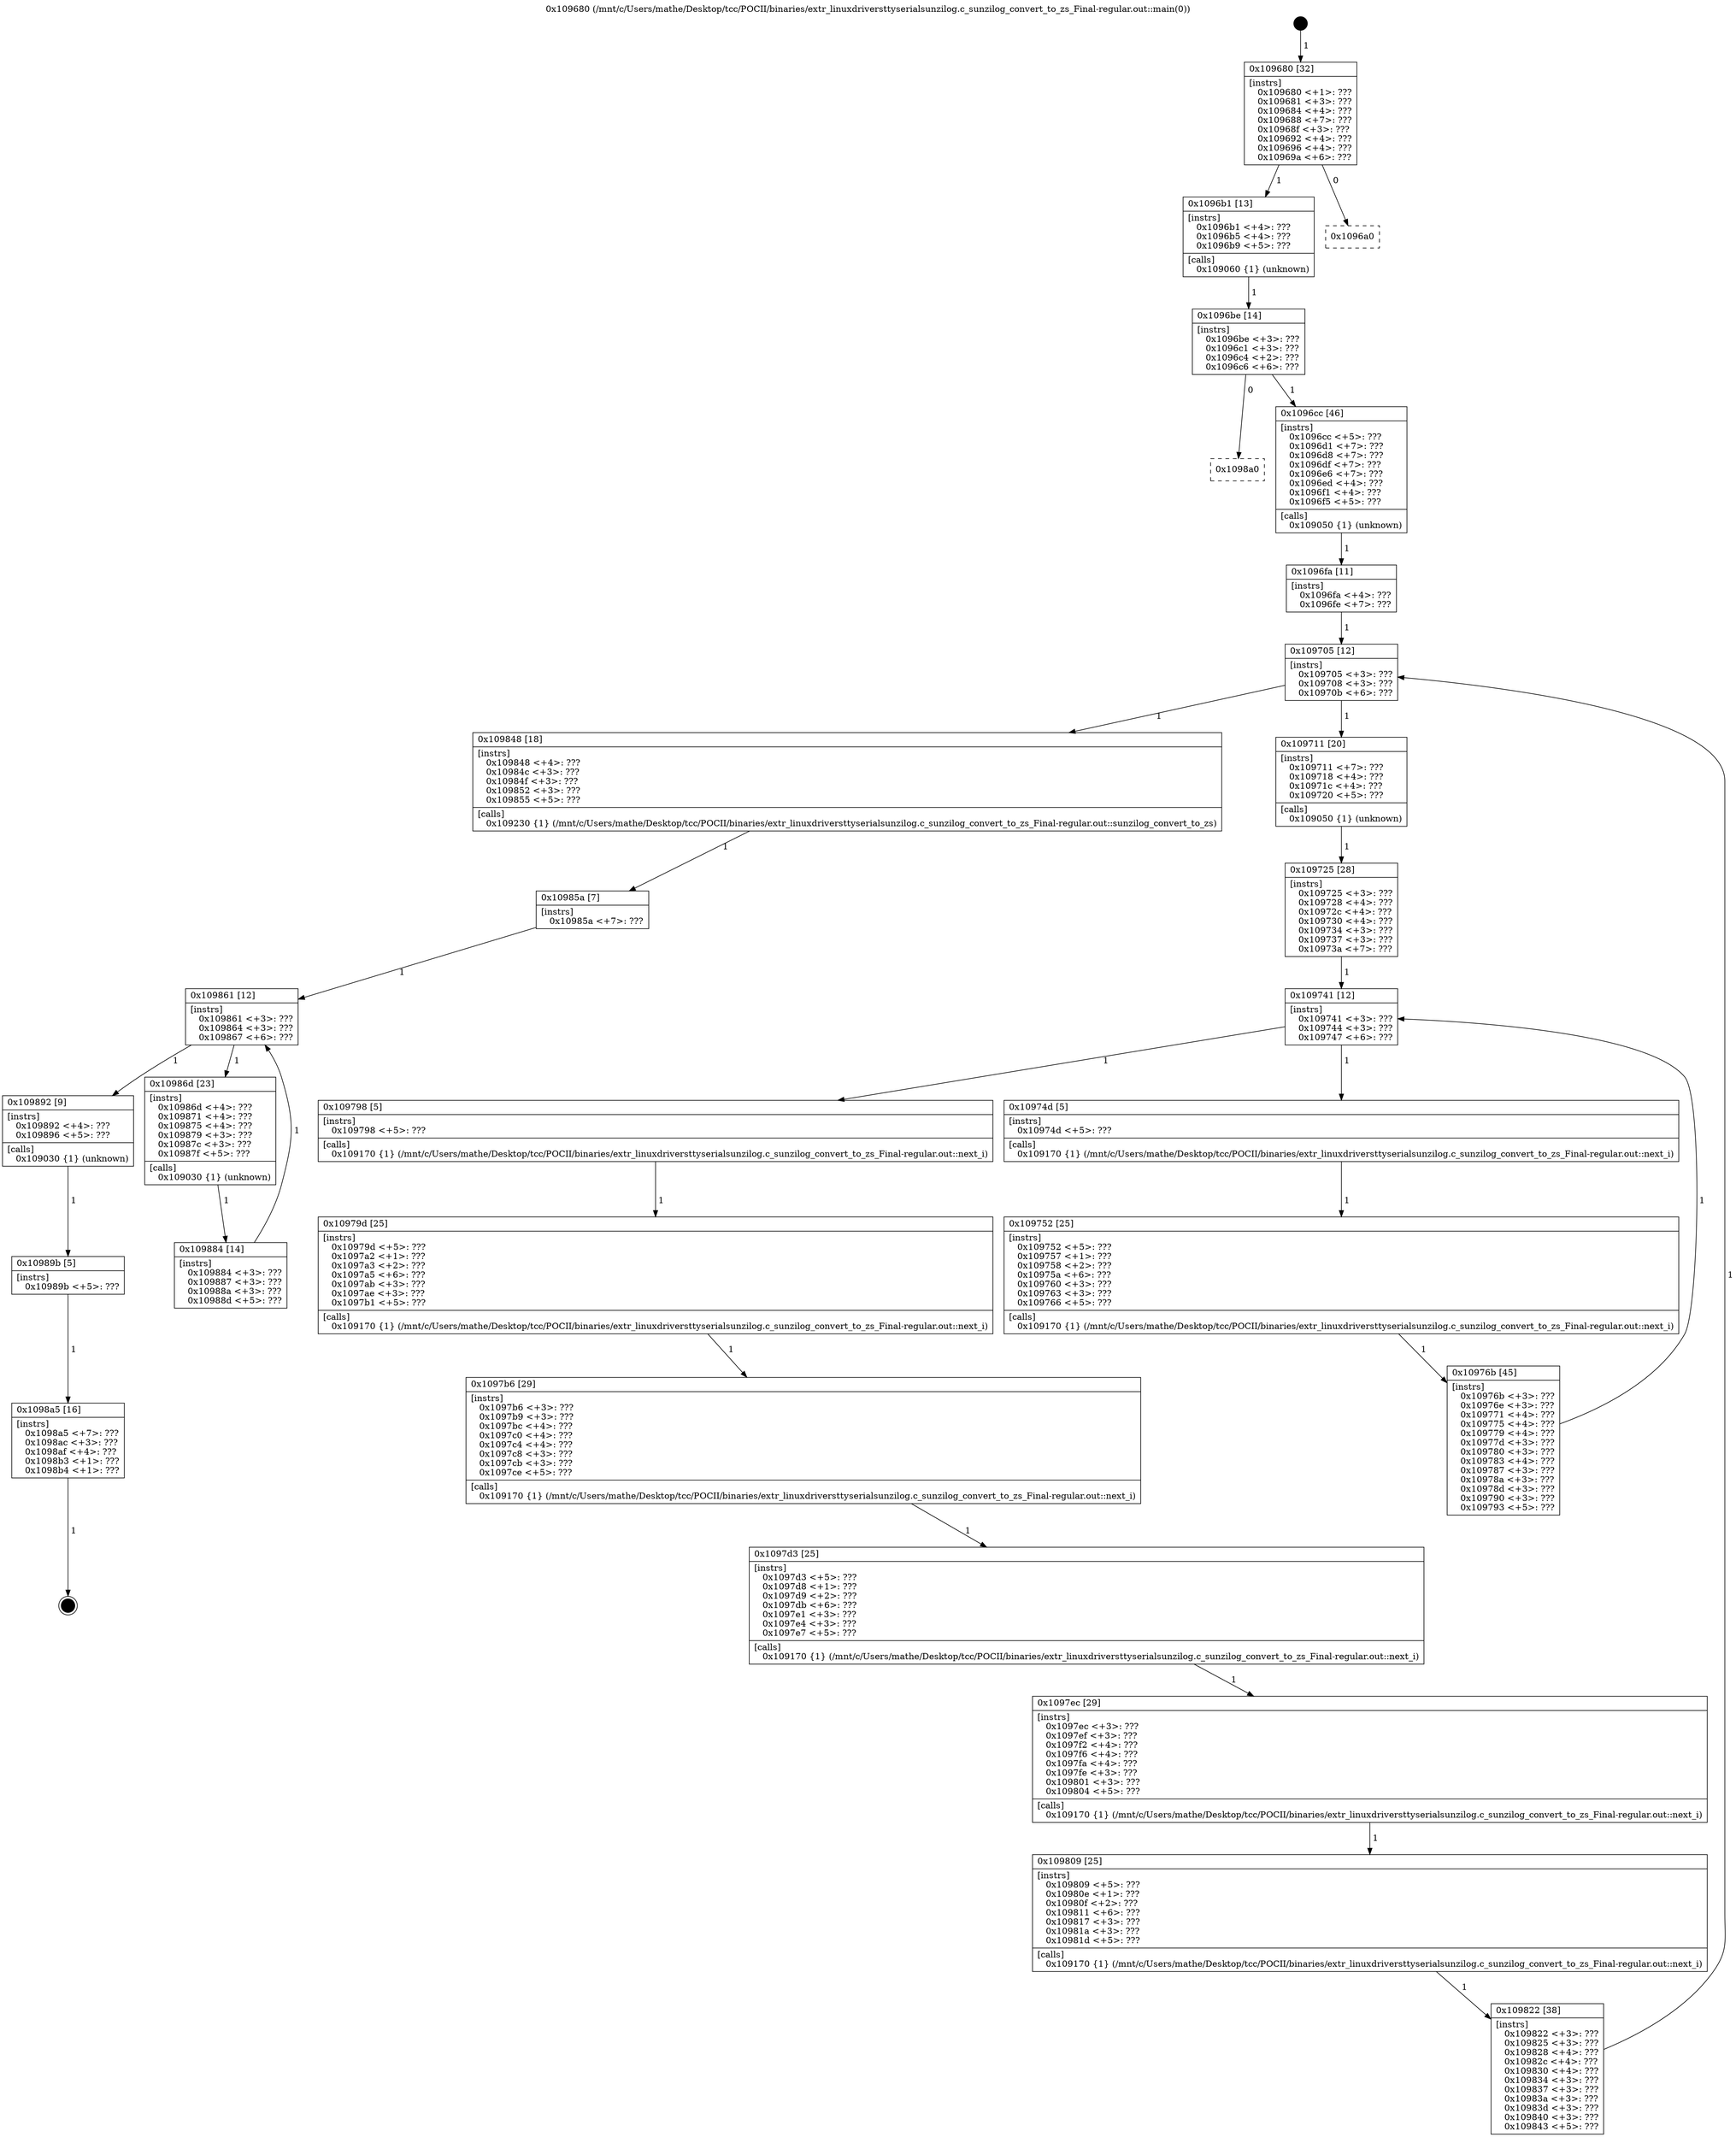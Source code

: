 digraph "0x109680" {
  label = "0x109680 (/mnt/c/Users/mathe/Desktop/tcc/POCII/binaries/extr_linuxdriversttyserialsunzilog.c_sunzilog_convert_to_zs_Final-regular.out::main(0))"
  labelloc = "t"
  node[shape=record]

  Entry [label="",width=0.3,height=0.3,shape=circle,fillcolor=black,style=filled]
  "0x109680" [label="{
     0x109680 [32]\l
     | [instrs]\l
     &nbsp;&nbsp;0x109680 \<+1\>: ???\l
     &nbsp;&nbsp;0x109681 \<+3\>: ???\l
     &nbsp;&nbsp;0x109684 \<+4\>: ???\l
     &nbsp;&nbsp;0x109688 \<+7\>: ???\l
     &nbsp;&nbsp;0x10968f \<+3\>: ???\l
     &nbsp;&nbsp;0x109692 \<+4\>: ???\l
     &nbsp;&nbsp;0x109696 \<+4\>: ???\l
     &nbsp;&nbsp;0x10969a \<+6\>: ???\l
  }"]
  "0x1096b1" [label="{
     0x1096b1 [13]\l
     | [instrs]\l
     &nbsp;&nbsp;0x1096b1 \<+4\>: ???\l
     &nbsp;&nbsp;0x1096b5 \<+4\>: ???\l
     &nbsp;&nbsp;0x1096b9 \<+5\>: ???\l
     | [calls]\l
     &nbsp;&nbsp;0x109060 \{1\} (unknown)\l
  }"]
  "0x1096a0" [label="{
     0x1096a0\l
  }", style=dashed]
  "0x1096be" [label="{
     0x1096be [14]\l
     | [instrs]\l
     &nbsp;&nbsp;0x1096be \<+3\>: ???\l
     &nbsp;&nbsp;0x1096c1 \<+3\>: ???\l
     &nbsp;&nbsp;0x1096c4 \<+2\>: ???\l
     &nbsp;&nbsp;0x1096c6 \<+6\>: ???\l
  }"]
  "0x1098a0" [label="{
     0x1098a0\l
  }", style=dashed]
  "0x1096cc" [label="{
     0x1096cc [46]\l
     | [instrs]\l
     &nbsp;&nbsp;0x1096cc \<+5\>: ???\l
     &nbsp;&nbsp;0x1096d1 \<+7\>: ???\l
     &nbsp;&nbsp;0x1096d8 \<+7\>: ???\l
     &nbsp;&nbsp;0x1096df \<+7\>: ???\l
     &nbsp;&nbsp;0x1096e6 \<+7\>: ???\l
     &nbsp;&nbsp;0x1096ed \<+4\>: ???\l
     &nbsp;&nbsp;0x1096f1 \<+4\>: ???\l
     &nbsp;&nbsp;0x1096f5 \<+5\>: ???\l
     | [calls]\l
     &nbsp;&nbsp;0x109050 \{1\} (unknown)\l
  }"]
  Exit [label="",width=0.3,height=0.3,shape=circle,fillcolor=black,style=filled,peripheries=2]
  "0x109705" [label="{
     0x109705 [12]\l
     | [instrs]\l
     &nbsp;&nbsp;0x109705 \<+3\>: ???\l
     &nbsp;&nbsp;0x109708 \<+3\>: ???\l
     &nbsp;&nbsp;0x10970b \<+6\>: ???\l
  }"]
  "0x109848" [label="{
     0x109848 [18]\l
     | [instrs]\l
     &nbsp;&nbsp;0x109848 \<+4\>: ???\l
     &nbsp;&nbsp;0x10984c \<+3\>: ???\l
     &nbsp;&nbsp;0x10984f \<+3\>: ???\l
     &nbsp;&nbsp;0x109852 \<+3\>: ???\l
     &nbsp;&nbsp;0x109855 \<+5\>: ???\l
     | [calls]\l
     &nbsp;&nbsp;0x109230 \{1\} (/mnt/c/Users/mathe/Desktop/tcc/POCII/binaries/extr_linuxdriversttyserialsunzilog.c_sunzilog_convert_to_zs_Final-regular.out::sunzilog_convert_to_zs)\l
  }"]
  "0x109711" [label="{
     0x109711 [20]\l
     | [instrs]\l
     &nbsp;&nbsp;0x109711 \<+7\>: ???\l
     &nbsp;&nbsp;0x109718 \<+4\>: ???\l
     &nbsp;&nbsp;0x10971c \<+4\>: ???\l
     &nbsp;&nbsp;0x109720 \<+5\>: ???\l
     | [calls]\l
     &nbsp;&nbsp;0x109050 \{1\} (unknown)\l
  }"]
  "0x109741" [label="{
     0x109741 [12]\l
     | [instrs]\l
     &nbsp;&nbsp;0x109741 \<+3\>: ???\l
     &nbsp;&nbsp;0x109744 \<+3\>: ???\l
     &nbsp;&nbsp;0x109747 \<+6\>: ???\l
  }"]
  "0x109798" [label="{
     0x109798 [5]\l
     | [instrs]\l
     &nbsp;&nbsp;0x109798 \<+5\>: ???\l
     | [calls]\l
     &nbsp;&nbsp;0x109170 \{1\} (/mnt/c/Users/mathe/Desktop/tcc/POCII/binaries/extr_linuxdriversttyserialsunzilog.c_sunzilog_convert_to_zs_Final-regular.out::next_i)\l
  }"]
  "0x10974d" [label="{
     0x10974d [5]\l
     | [instrs]\l
     &nbsp;&nbsp;0x10974d \<+5\>: ???\l
     | [calls]\l
     &nbsp;&nbsp;0x109170 \{1\} (/mnt/c/Users/mathe/Desktop/tcc/POCII/binaries/extr_linuxdriversttyserialsunzilog.c_sunzilog_convert_to_zs_Final-regular.out::next_i)\l
  }"]
  "0x109752" [label="{
     0x109752 [25]\l
     | [instrs]\l
     &nbsp;&nbsp;0x109752 \<+5\>: ???\l
     &nbsp;&nbsp;0x109757 \<+1\>: ???\l
     &nbsp;&nbsp;0x109758 \<+2\>: ???\l
     &nbsp;&nbsp;0x10975a \<+6\>: ???\l
     &nbsp;&nbsp;0x109760 \<+3\>: ???\l
     &nbsp;&nbsp;0x109763 \<+3\>: ???\l
     &nbsp;&nbsp;0x109766 \<+5\>: ???\l
     | [calls]\l
     &nbsp;&nbsp;0x109170 \{1\} (/mnt/c/Users/mathe/Desktop/tcc/POCII/binaries/extr_linuxdriversttyserialsunzilog.c_sunzilog_convert_to_zs_Final-regular.out::next_i)\l
  }"]
  "0x10976b" [label="{
     0x10976b [45]\l
     | [instrs]\l
     &nbsp;&nbsp;0x10976b \<+3\>: ???\l
     &nbsp;&nbsp;0x10976e \<+3\>: ???\l
     &nbsp;&nbsp;0x109771 \<+4\>: ???\l
     &nbsp;&nbsp;0x109775 \<+4\>: ???\l
     &nbsp;&nbsp;0x109779 \<+4\>: ???\l
     &nbsp;&nbsp;0x10977d \<+3\>: ???\l
     &nbsp;&nbsp;0x109780 \<+3\>: ???\l
     &nbsp;&nbsp;0x109783 \<+4\>: ???\l
     &nbsp;&nbsp;0x109787 \<+3\>: ???\l
     &nbsp;&nbsp;0x10978a \<+3\>: ???\l
     &nbsp;&nbsp;0x10978d \<+3\>: ???\l
     &nbsp;&nbsp;0x109790 \<+3\>: ???\l
     &nbsp;&nbsp;0x109793 \<+5\>: ???\l
  }"]
  "0x109725" [label="{
     0x109725 [28]\l
     | [instrs]\l
     &nbsp;&nbsp;0x109725 \<+3\>: ???\l
     &nbsp;&nbsp;0x109728 \<+4\>: ???\l
     &nbsp;&nbsp;0x10972c \<+4\>: ???\l
     &nbsp;&nbsp;0x109730 \<+4\>: ???\l
     &nbsp;&nbsp;0x109734 \<+3\>: ???\l
     &nbsp;&nbsp;0x109737 \<+3\>: ???\l
     &nbsp;&nbsp;0x10973a \<+7\>: ???\l
  }"]
  "0x10979d" [label="{
     0x10979d [25]\l
     | [instrs]\l
     &nbsp;&nbsp;0x10979d \<+5\>: ???\l
     &nbsp;&nbsp;0x1097a2 \<+1\>: ???\l
     &nbsp;&nbsp;0x1097a3 \<+2\>: ???\l
     &nbsp;&nbsp;0x1097a5 \<+6\>: ???\l
     &nbsp;&nbsp;0x1097ab \<+3\>: ???\l
     &nbsp;&nbsp;0x1097ae \<+3\>: ???\l
     &nbsp;&nbsp;0x1097b1 \<+5\>: ???\l
     | [calls]\l
     &nbsp;&nbsp;0x109170 \{1\} (/mnt/c/Users/mathe/Desktop/tcc/POCII/binaries/extr_linuxdriversttyserialsunzilog.c_sunzilog_convert_to_zs_Final-regular.out::next_i)\l
  }"]
  "0x1097b6" [label="{
     0x1097b6 [29]\l
     | [instrs]\l
     &nbsp;&nbsp;0x1097b6 \<+3\>: ???\l
     &nbsp;&nbsp;0x1097b9 \<+3\>: ???\l
     &nbsp;&nbsp;0x1097bc \<+4\>: ???\l
     &nbsp;&nbsp;0x1097c0 \<+4\>: ???\l
     &nbsp;&nbsp;0x1097c4 \<+4\>: ???\l
     &nbsp;&nbsp;0x1097c8 \<+3\>: ???\l
     &nbsp;&nbsp;0x1097cb \<+3\>: ???\l
     &nbsp;&nbsp;0x1097ce \<+5\>: ???\l
     | [calls]\l
     &nbsp;&nbsp;0x109170 \{1\} (/mnt/c/Users/mathe/Desktop/tcc/POCII/binaries/extr_linuxdriversttyserialsunzilog.c_sunzilog_convert_to_zs_Final-regular.out::next_i)\l
  }"]
  "0x1097d3" [label="{
     0x1097d3 [25]\l
     | [instrs]\l
     &nbsp;&nbsp;0x1097d3 \<+5\>: ???\l
     &nbsp;&nbsp;0x1097d8 \<+1\>: ???\l
     &nbsp;&nbsp;0x1097d9 \<+2\>: ???\l
     &nbsp;&nbsp;0x1097db \<+6\>: ???\l
     &nbsp;&nbsp;0x1097e1 \<+3\>: ???\l
     &nbsp;&nbsp;0x1097e4 \<+3\>: ???\l
     &nbsp;&nbsp;0x1097e7 \<+5\>: ???\l
     | [calls]\l
     &nbsp;&nbsp;0x109170 \{1\} (/mnt/c/Users/mathe/Desktop/tcc/POCII/binaries/extr_linuxdriversttyserialsunzilog.c_sunzilog_convert_to_zs_Final-regular.out::next_i)\l
  }"]
  "0x1097ec" [label="{
     0x1097ec [29]\l
     | [instrs]\l
     &nbsp;&nbsp;0x1097ec \<+3\>: ???\l
     &nbsp;&nbsp;0x1097ef \<+3\>: ???\l
     &nbsp;&nbsp;0x1097f2 \<+4\>: ???\l
     &nbsp;&nbsp;0x1097f6 \<+4\>: ???\l
     &nbsp;&nbsp;0x1097fa \<+4\>: ???\l
     &nbsp;&nbsp;0x1097fe \<+3\>: ???\l
     &nbsp;&nbsp;0x109801 \<+3\>: ???\l
     &nbsp;&nbsp;0x109804 \<+5\>: ???\l
     | [calls]\l
     &nbsp;&nbsp;0x109170 \{1\} (/mnt/c/Users/mathe/Desktop/tcc/POCII/binaries/extr_linuxdriversttyserialsunzilog.c_sunzilog_convert_to_zs_Final-regular.out::next_i)\l
  }"]
  "0x109809" [label="{
     0x109809 [25]\l
     | [instrs]\l
     &nbsp;&nbsp;0x109809 \<+5\>: ???\l
     &nbsp;&nbsp;0x10980e \<+1\>: ???\l
     &nbsp;&nbsp;0x10980f \<+2\>: ???\l
     &nbsp;&nbsp;0x109811 \<+6\>: ???\l
     &nbsp;&nbsp;0x109817 \<+3\>: ???\l
     &nbsp;&nbsp;0x10981a \<+3\>: ???\l
     &nbsp;&nbsp;0x10981d \<+5\>: ???\l
     | [calls]\l
     &nbsp;&nbsp;0x109170 \{1\} (/mnt/c/Users/mathe/Desktop/tcc/POCII/binaries/extr_linuxdriversttyserialsunzilog.c_sunzilog_convert_to_zs_Final-regular.out::next_i)\l
  }"]
  "0x109822" [label="{
     0x109822 [38]\l
     | [instrs]\l
     &nbsp;&nbsp;0x109822 \<+3\>: ???\l
     &nbsp;&nbsp;0x109825 \<+3\>: ???\l
     &nbsp;&nbsp;0x109828 \<+4\>: ???\l
     &nbsp;&nbsp;0x10982c \<+4\>: ???\l
     &nbsp;&nbsp;0x109830 \<+4\>: ???\l
     &nbsp;&nbsp;0x109834 \<+3\>: ???\l
     &nbsp;&nbsp;0x109837 \<+3\>: ???\l
     &nbsp;&nbsp;0x10983a \<+3\>: ???\l
     &nbsp;&nbsp;0x10983d \<+3\>: ???\l
     &nbsp;&nbsp;0x109840 \<+3\>: ???\l
     &nbsp;&nbsp;0x109843 \<+5\>: ???\l
  }"]
  "0x1096fa" [label="{
     0x1096fa [11]\l
     | [instrs]\l
     &nbsp;&nbsp;0x1096fa \<+4\>: ???\l
     &nbsp;&nbsp;0x1096fe \<+7\>: ???\l
  }"]
  "0x109861" [label="{
     0x109861 [12]\l
     | [instrs]\l
     &nbsp;&nbsp;0x109861 \<+3\>: ???\l
     &nbsp;&nbsp;0x109864 \<+3\>: ???\l
     &nbsp;&nbsp;0x109867 \<+6\>: ???\l
  }"]
  "0x109892" [label="{
     0x109892 [9]\l
     | [instrs]\l
     &nbsp;&nbsp;0x109892 \<+4\>: ???\l
     &nbsp;&nbsp;0x109896 \<+5\>: ???\l
     | [calls]\l
     &nbsp;&nbsp;0x109030 \{1\} (unknown)\l
  }"]
  "0x10986d" [label="{
     0x10986d [23]\l
     | [instrs]\l
     &nbsp;&nbsp;0x10986d \<+4\>: ???\l
     &nbsp;&nbsp;0x109871 \<+4\>: ???\l
     &nbsp;&nbsp;0x109875 \<+4\>: ???\l
     &nbsp;&nbsp;0x109879 \<+3\>: ???\l
     &nbsp;&nbsp;0x10987c \<+3\>: ???\l
     &nbsp;&nbsp;0x10987f \<+5\>: ???\l
     | [calls]\l
     &nbsp;&nbsp;0x109030 \{1\} (unknown)\l
  }"]
  "0x109884" [label="{
     0x109884 [14]\l
     | [instrs]\l
     &nbsp;&nbsp;0x109884 \<+3\>: ???\l
     &nbsp;&nbsp;0x109887 \<+3\>: ???\l
     &nbsp;&nbsp;0x10988a \<+3\>: ???\l
     &nbsp;&nbsp;0x10988d \<+5\>: ???\l
  }"]
  "0x10985a" [label="{
     0x10985a [7]\l
     | [instrs]\l
     &nbsp;&nbsp;0x10985a \<+7\>: ???\l
  }"]
  "0x10989b" [label="{
     0x10989b [5]\l
     | [instrs]\l
     &nbsp;&nbsp;0x10989b \<+5\>: ???\l
  }"]
  "0x1098a5" [label="{
     0x1098a5 [16]\l
     | [instrs]\l
     &nbsp;&nbsp;0x1098a5 \<+7\>: ???\l
     &nbsp;&nbsp;0x1098ac \<+3\>: ???\l
     &nbsp;&nbsp;0x1098af \<+4\>: ???\l
     &nbsp;&nbsp;0x1098b3 \<+1\>: ???\l
     &nbsp;&nbsp;0x1098b4 \<+1\>: ???\l
  }"]
  Entry -> "0x109680" [label=" 1"]
  "0x109680" -> "0x1096b1" [label=" 1"]
  "0x109680" -> "0x1096a0" [label=" 0"]
  "0x1096b1" -> "0x1096be" [label=" 1"]
  "0x1096be" -> "0x1098a0" [label=" 0"]
  "0x1096be" -> "0x1096cc" [label=" 1"]
  "0x1098a5" -> Exit [label=" 1"]
  "0x1096cc" -> "0x1096fa" [label=" 1"]
  "0x109705" -> "0x109848" [label=" 1"]
  "0x109705" -> "0x109711" [label=" 1"]
  "0x109711" -> "0x109725" [label=" 1"]
  "0x109741" -> "0x109798" [label=" 1"]
  "0x109741" -> "0x10974d" [label=" 1"]
  "0x10974d" -> "0x109752" [label=" 1"]
  "0x109752" -> "0x10976b" [label=" 1"]
  "0x109725" -> "0x109741" [label=" 1"]
  "0x10976b" -> "0x109741" [label=" 1"]
  "0x109798" -> "0x10979d" [label=" 1"]
  "0x10979d" -> "0x1097b6" [label=" 1"]
  "0x1097b6" -> "0x1097d3" [label=" 1"]
  "0x1097d3" -> "0x1097ec" [label=" 1"]
  "0x1097ec" -> "0x109809" [label=" 1"]
  "0x109809" -> "0x109822" [label=" 1"]
  "0x1096fa" -> "0x109705" [label=" 1"]
  "0x109822" -> "0x109705" [label=" 1"]
  "0x109848" -> "0x10985a" [label=" 1"]
  "0x109861" -> "0x109892" [label=" 1"]
  "0x109861" -> "0x10986d" [label=" 1"]
  "0x10986d" -> "0x109884" [label=" 1"]
  "0x10985a" -> "0x109861" [label=" 1"]
  "0x109884" -> "0x109861" [label=" 1"]
  "0x109892" -> "0x10989b" [label=" 1"]
  "0x10989b" -> "0x1098a5" [label=" 1"]
}
